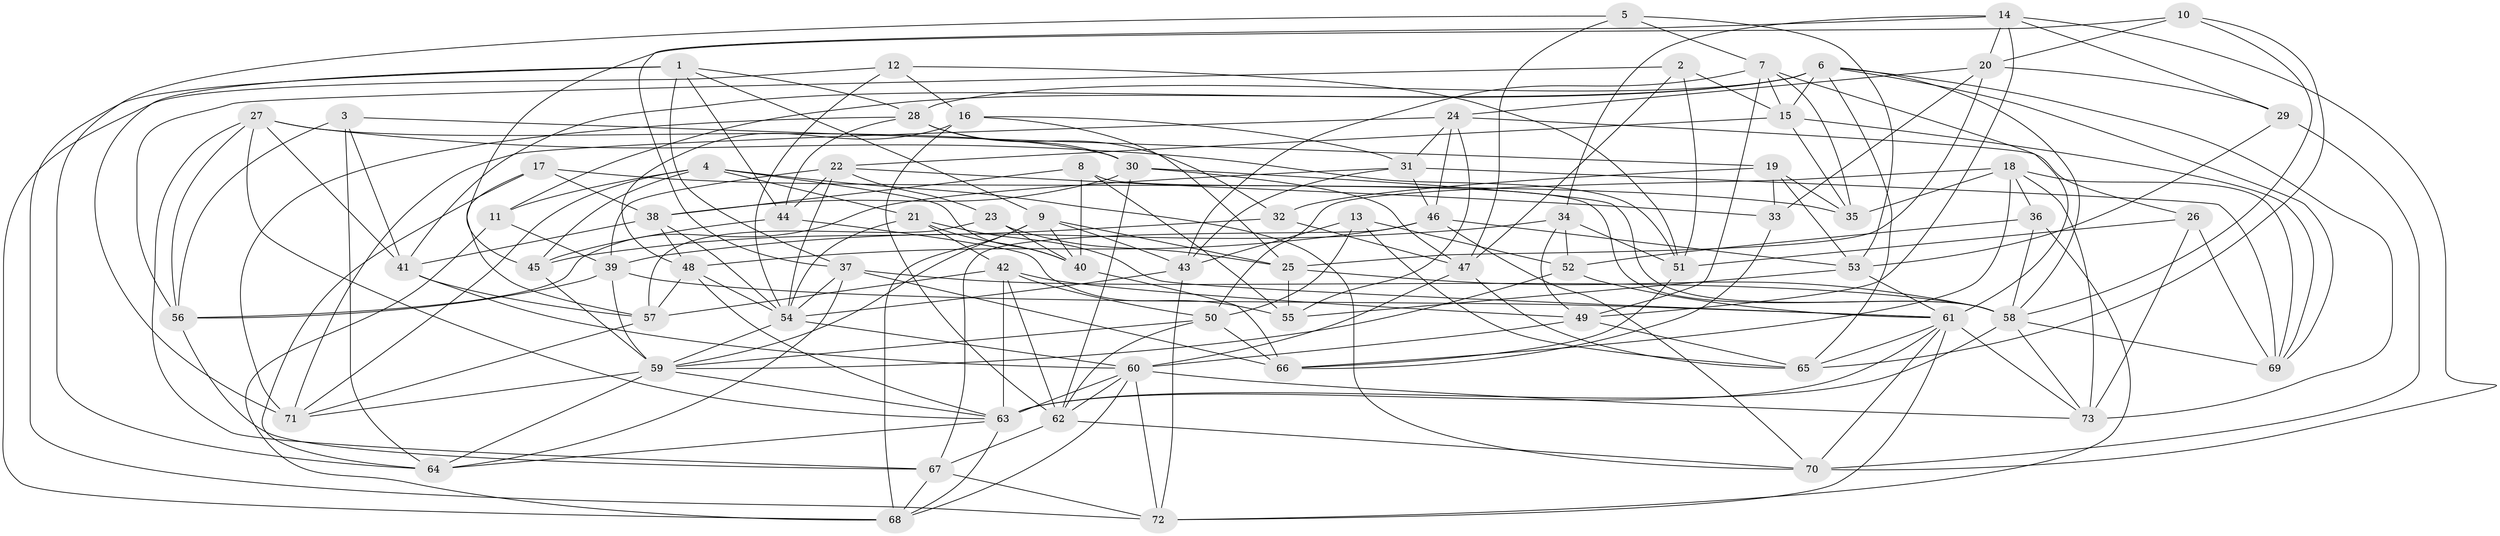 // original degree distribution, {4: 1.0}
// Generated by graph-tools (version 1.1) at 2025/26/03/09/25 03:26:50]
// undirected, 73 vertices, 211 edges
graph export_dot {
graph [start="1"]
  node [color=gray90,style=filled];
  1;
  2;
  3;
  4;
  5;
  6;
  7;
  8;
  9;
  10;
  11;
  12;
  13;
  14;
  15;
  16;
  17;
  18;
  19;
  20;
  21;
  22;
  23;
  24;
  25;
  26;
  27;
  28;
  29;
  30;
  31;
  32;
  33;
  34;
  35;
  36;
  37;
  38;
  39;
  40;
  41;
  42;
  43;
  44;
  45;
  46;
  47;
  48;
  49;
  50;
  51;
  52;
  53;
  54;
  55;
  56;
  57;
  58;
  59;
  60;
  61;
  62;
  63;
  64;
  65;
  66;
  67;
  68;
  69;
  70;
  71;
  72;
  73;
  1 -- 9 [weight=1.0];
  1 -- 28 [weight=1.0];
  1 -- 37 [weight=1.0];
  1 -- 44 [weight=1.0];
  1 -- 71 [weight=1.0];
  1 -- 72 [weight=1.0];
  2 -- 15 [weight=1.0];
  2 -- 47 [weight=1.0];
  2 -- 51 [weight=1.0];
  2 -- 56 [weight=1.0];
  3 -- 19 [weight=1.0];
  3 -- 41 [weight=1.0];
  3 -- 56 [weight=1.0];
  3 -- 64 [weight=1.0];
  4 -- 11 [weight=1.0];
  4 -- 21 [weight=1.0];
  4 -- 40 [weight=1.0];
  4 -- 45 [weight=1.0];
  4 -- 70 [weight=1.0];
  4 -- 71 [weight=1.0];
  5 -- 7 [weight=1.0];
  5 -- 47 [weight=1.0];
  5 -- 53 [weight=1.0];
  5 -- 64 [weight=1.0];
  6 -- 11 [weight=1.0];
  6 -- 15 [weight=1.0];
  6 -- 28 [weight=1.0];
  6 -- 41 [weight=1.0];
  6 -- 58 [weight=1.0];
  6 -- 65 [weight=1.0];
  6 -- 69 [weight=1.0];
  6 -- 73 [weight=1.0];
  7 -- 15 [weight=1.0];
  7 -- 35 [weight=1.0];
  7 -- 43 [weight=1.0];
  7 -- 49 [weight=1.0];
  7 -- 61 [weight=1.0];
  8 -- 38 [weight=1.0];
  8 -- 40 [weight=1.0];
  8 -- 55 [weight=1.0];
  8 -- 58 [weight=1.0];
  9 -- 25 [weight=1.0];
  9 -- 40 [weight=1.0];
  9 -- 43 [weight=1.0];
  9 -- 59 [weight=1.0];
  9 -- 68 [weight=1.0];
  10 -- 20 [weight=1.0];
  10 -- 45 [weight=1.0];
  10 -- 58 [weight=1.0];
  10 -- 65 [weight=1.0];
  11 -- 39 [weight=1.0];
  11 -- 68 [weight=1.0];
  12 -- 16 [weight=1.0];
  12 -- 51 [weight=1.0];
  12 -- 54 [weight=1.0];
  12 -- 68 [weight=1.0];
  13 -- 43 [weight=1.0];
  13 -- 50 [weight=1.0];
  13 -- 52 [weight=1.0];
  13 -- 65 [weight=1.0];
  14 -- 20 [weight=1.0];
  14 -- 29 [weight=1.0];
  14 -- 34 [weight=1.0];
  14 -- 37 [weight=1.0];
  14 -- 49 [weight=1.0];
  14 -- 70 [weight=1.0];
  15 -- 22 [weight=1.0];
  15 -- 35 [weight=1.0];
  15 -- 69 [weight=1.0];
  16 -- 25 [weight=1.0];
  16 -- 31 [weight=1.0];
  16 -- 48 [weight=1.0];
  16 -- 62 [weight=2.0];
  17 -- 35 [weight=1.0];
  17 -- 38 [weight=1.0];
  17 -- 57 [weight=1.0];
  17 -- 64 [weight=1.0];
  18 -- 35 [weight=1.0];
  18 -- 36 [weight=1.0];
  18 -- 50 [weight=1.0];
  18 -- 66 [weight=1.0];
  18 -- 69 [weight=1.0];
  18 -- 73 [weight=1.0];
  19 -- 32 [weight=1.0];
  19 -- 33 [weight=1.0];
  19 -- 35 [weight=2.0];
  19 -- 53 [weight=1.0];
  20 -- 24 [weight=1.0];
  20 -- 25 [weight=1.0];
  20 -- 29 [weight=1.0];
  20 -- 33 [weight=1.0];
  21 -- 40 [weight=1.0];
  21 -- 42 [weight=1.0];
  21 -- 54 [weight=2.0];
  21 -- 61 [weight=1.0];
  22 -- 23 [weight=1.0];
  22 -- 33 [weight=1.0];
  22 -- 39 [weight=1.0];
  22 -- 44 [weight=1.0];
  22 -- 54 [weight=1.0];
  23 -- 25 [weight=1.0];
  23 -- 40 [weight=1.0];
  23 -- 57 [weight=1.0];
  24 -- 26 [weight=1.0];
  24 -- 31 [weight=1.0];
  24 -- 46 [weight=1.0];
  24 -- 55 [weight=1.0];
  24 -- 71 [weight=1.0];
  25 -- 55 [weight=1.0];
  25 -- 58 [weight=1.0];
  26 -- 51 [weight=1.0];
  26 -- 69 [weight=1.0];
  26 -- 73 [weight=1.0];
  27 -- 30 [weight=1.0];
  27 -- 41 [weight=1.0];
  27 -- 51 [weight=1.0];
  27 -- 56 [weight=1.0];
  27 -- 63 [weight=1.0];
  27 -- 67 [weight=1.0];
  28 -- 30 [weight=1.0];
  28 -- 32 [weight=1.0];
  28 -- 44 [weight=1.0];
  28 -- 71 [weight=1.0];
  29 -- 53 [weight=1.0];
  29 -- 70 [weight=1.0];
  30 -- 38 [weight=1.0];
  30 -- 47 [weight=1.0];
  30 -- 58 [weight=1.0];
  30 -- 62 [weight=1.0];
  31 -- 43 [weight=1.0];
  31 -- 46 [weight=1.0];
  31 -- 56 [weight=1.0];
  31 -- 69 [weight=1.0];
  32 -- 45 [weight=1.0];
  32 -- 47 [weight=1.0];
  33 -- 66 [weight=1.0];
  34 -- 39 [weight=1.0];
  34 -- 49 [weight=1.0];
  34 -- 51 [weight=1.0];
  34 -- 52 [weight=2.0];
  36 -- 52 [weight=1.0];
  36 -- 58 [weight=1.0];
  36 -- 72 [weight=1.0];
  37 -- 54 [weight=1.0];
  37 -- 58 [weight=1.0];
  37 -- 64 [weight=1.0];
  37 -- 66 [weight=1.0];
  38 -- 41 [weight=1.0];
  38 -- 48 [weight=1.0];
  38 -- 54 [weight=1.0];
  39 -- 56 [weight=1.0];
  39 -- 59 [weight=1.0];
  39 -- 61 [weight=1.0];
  40 -- 66 [weight=1.0];
  41 -- 57 [weight=1.0];
  41 -- 60 [weight=1.0];
  42 -- 49 [weight=1.0];
  42 -- 50 [weight=1.0];
  42 -- 57 [weight=1.0];
  42 -- 62 [weight=1.0];
  42 -- 63 [weight=1.0];
  43 -- 54 [weight=1.0];
  43 -- 72 [weight=1.0];
  44 -- 45 [weight=1.0];
  44 -- 55 [weight=2.0];
  45 -- 59 [weight=2.0];
  46 -- 48 [weight=1.0];
  46 -- 53 [weight=1.0];
  46 -- 67 [weight=1.0];
  46 -- 70 [weight=1.0];
  47 -- 60 [weight=1.0];
  47 -- 65 [weight=1.0];
  48 -- 54 [weight=1.0];
  48 -- 57 [weight=1.0];
  48 -- 63 [weight=1.0];
  49 -- 60 [weight=1.0];
  49 -- 65 [weight=1.0];
  50 -- 59 [weight=1.0];
  50 -- 62 [weight=1.0];
  50 -- 66 [weight=1.0];
  51 -- 66 [weight=1.0];
  52 -- 59 [weight=1.0];
  52 -- 61 [weight=1.0];
  53 -- 55 [weight=1.0];
  53 -- 61 [weight=1.0];
  54 -- 59 [weight=1.0];
  54 -- 60 [weight=1.0];
  56 -- 67 [weight=1.0];
  57 -- 71 [weight=1.0];
  58 -- 63 [weight=1.0];
  58 -- 69 [weight=1.0];
  58 -- 73 [weight=1.0];
  59 -- 63 [weight=1.0];
  59 -- 64 [weight=1.0];
  59 -- 71 [weight=1.0];
  60 -- 62 [weight=1.0];
  60 -- 63 [weight=2.0];
  60 -- 68 [weight=1.0];
  60 -- 72 [weight=1.0];
  60 -- 73 [weight=1.0];
  61 -- 63 [weight=1.0];
  61 -- 65 [weight=1.0];
  61 -- 70 [weight=1.0];
  61 -- 72 [weight=1.0];
  61 -- 73 [weight=1.0];
  62 -- 67 [weight=1.0];
  62 -- 70 [weight=1.0];
  63 -- 64 [weight=1.0];
  63 -- 68 [weight=1.0];
  67 -- 68 [weight=1.0];
  67 -- 72 [weight=1.0];
}
